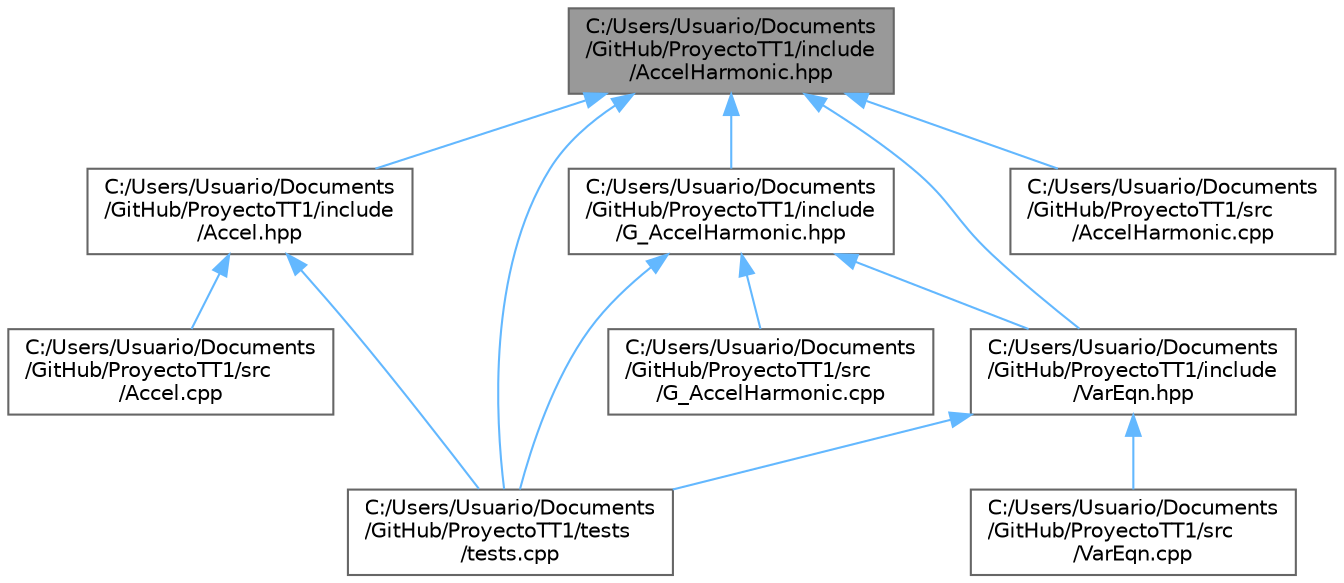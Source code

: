 digraph "C:/Users/Usuario/Documents/GitHub/ProyectoTT1/include/AccelHarmonic.hpp"
{
 // LATEX_PDF_SIZE
  bgcolor="transparent";
  edge [fontname=Helvetica,fontsize=10,labelfontname=Helvetica,labelfontsize=10];
  node [fontname=Helvetica,fontsize=10,shape=box,height=0.2,width=0.4];
  Node1 [id="Node000001",label="C:/Users/Usuario/Documents\l/GitHub/ProyectoTT1/include\l/AccelHarmonic.hpp",height=0.2,width=0.4,color="gray40", fillcolor="grey60", style="filled", fontcolor="black",tooltip="Este archivo de cabecera contiene una implementación de la función AccelHarmonic."];
  Node1 -> Node2 [id="edge13_Node000001_Node000002",dir="back",color="steelblue1",style="solid",tooltip=" "];
  Node2 [id="Node000002",label="C:/Users/Usuario/Documents\l/GitHub/ProyectoTT1/include\l/Accel.hpp",height=0.2,width=0.4,color="grey40", fillcolor="white", style="filled",URL="$_accel_8hpp.html",tooltip="Este archivo de cabecera contiene una implementación de la función Accel."];
  Node2 -> Node3 [id="edge14_Node000002_Node000003",dir="back",color="steelblue1",style="solid",tooltip=" "];
  Node3 [id="Node000003",label="C:/Users/Usuario/Documents\l/GitHub/ProyectoTT1/src\l/Accel.cpp",height=0.2,width=0.4,color="grey40", fillcolor="white", style="filled",URL="$_accel_8cpp.html",tooltip="Cálculo de la aceleración de un satélite orbitando la Tierra debido al campo gravitacional armónico d..."];
  Node2 -> Node4 [id="edge15_Node000002_Node000004",dir="back",color="steelblue1",style="solid",tooltip=" "];
  Node4 [id="Node000004",label="C:/Users/Usuario/Documents\l/GitHub/ProyectoTT1/tests\l/tests.cpp",height=0.2,width=0.4,color="grey40", fillcolor="white", style="filled",URL="$tests_8cpp.html",tooltip="Tests unitarios para los métodos del proyecto de TTI."];
  Node1 -> Node5 [id="edge16_Node000001_Node000005",dir="back",color="steelblue1",style="solid",tooltip=" "];
  Node5 [id="Node000005",label="C:/Users/Usuario/Documents\l/GitHub/ProyectoTT1/include\l/G_AccelHarmonic.hpp",height=0.2,width=0.4,color="grey40", fillcolor="white", style="filled",URL="$_g___accel_harmonic_8hpp.html",tooltip="Este archivo de cabecera contiene una implementación de la función G_AccelHarmonic."];
  Node5 -> Node6 [id="edge17_Node000005_Node000006",dir="back",color="steelblue1",style="solid",tooltip=" "];
  Node6 [id="Node000006",label="C:/Users/Usuario/Documents\l/GitHub/ProyectoTT1/include\l/VarEqn.hpp",height=0.2,width=0.4,color="grey40", fillcolor="white", style="filled",URL="$_var_eqn_8hpp.html",tooltip="Este archivo de cabecera contiene una implementación de la función VarEqn."];
  Node6 -> Node7 [id="edge18_Node000006_Node000007",dir="back",color="steelblue1",style="solid",tooltip=" "];
  Node7 [id="Node000007",label="C:/Users/Usuario/Documents\l/GitHub/ProyectoTT1/src\l/VarEqn.cpp",height=0.2,width=0.4,color="grey40", fillcolor="white", style="filled",URL="$_var_eqn_8cpp.html",tooltip="Cálculo de las ecuaciones variacionales."];
  Node6 -> Node4 [id="edge19_Node000006_Node000004",dir="back",color="steelblue1",style="solid",tooltip=" "];
  Node5 -> Node8 [id="edge20_Node000005_Node000008",dir="back",color="steelblue1",style="solid",tooltip=" "];
  Node8 [id="Node000008",label="C:/Users/Usuario/Documents\l/GitHub/ProyectoTT1/src\l/G_AccelHarmonic.cpp",height=0.2,width=0.4,color="grey40", fillcolor="white", style="filled",URL="$_g___accel_harmonic_8cpp.html",tooltip="Cálculo del gradiente del campo gravitacional armónico de la Tierra."];
  Node5 -> Node4 [id="edge21_Node000005_Node000004",dir="back",color="steelblue1",style="solid",tooltip=" "];
  Node1 -> Node6 [id="edge22_Node000001_Node000006",dir="back",color="steelblue1",style="solid",tooltip=" "];
  Node1 -> Node9 [id="edge23_Node000001_Node000009",dir="back",color="steelblue1",style="solid",tooltip=" "];
  Node9 [id="Node000009",label="C:/Users/Usuario/Documents\l/GitHub/ProyectoTT1/src\l/AccelHarmonic.cpp",height=0.2,width=0.4,color="grey40", fillcolor="white", style="filled",URL="$_accel_harmonic_8cpp.html",tooltip="Cálculo de la aceleración pertubacional de un satélite debido a un punto de masas."];
  Node1 -> Node4 [id="edge24_Node000001_Node000004",dir="back",color="steelblue1",style="solid",tooltip=" "];
}
